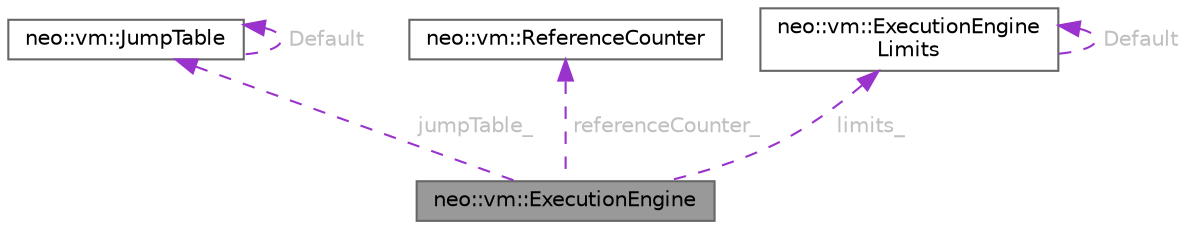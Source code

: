 digraph "neo::vm::ExecutionEngine"
{
 // LATEX_PDF_SIZE
  bgcolor="transparent";
  edge [fontname=Helvetica,fontsize=10,labelfontname=Helvetica,labelfontsize=10];
  node [fontname=Helvetica,fontsize=10,shape=box,height=0.2,width=0.4];
  Node1 [id="Node000001",label="neo::vm::ExecutionEngine",height=0.2,width=0.4,color="gray40", fillcolor="grey60", style="filled", fontcolor="black",tooltip="Represents an execution engine."];
  Node2 -> Node1 [id="edge1_Node000001_Node000002",dir="back",color="darkorchid3",style="dashed",tooltip=" ",label=<<TABLE CELLBORDER="0" BORDER="0"><TR><TD VALIGN="top" ALIGN="LEFT" CELLPADDING="1" CELLSPACING="0">jumpTable_</TD></TR>
</TABLE>> ,fontcolor="grey" ];
  Node2 [id="Node000002",label="neo::vm::JumpTable",height=0.2,width=0.4,color="gray40", fillcolor="white", style="filled",URL="$classneo_1_1vm_1_1_jump_table.html",tooltip="Represents a jump table for the VM."];
  Node2 -> Node2 [id="edge2_Node000002_Node000002",dir="back",color="darkorchid3",style="dashed",tooltip=" ",label=<<TABLE CELLBORDER="0" BORDER="0"><TR><TD VALIGN="top" ALIGN="LEFT" CELLPADDING="1" CELLSPACING="0">Default</TD></TR>
</TABLE>> ,fontcolor="grey" ];
  Node3 -> Node1 [id="edge3_Node000001_Node000003",dir="back",color="darkorchid3",style="dashed",tooltip=" ",label=<<TABLE CELLBORDER="0" BORDER="0"><TR><TD VALIGN="top" ALIGN="LEFT" CELLPADDING="1" CELLSPACING="0">referenceCounter_</TD></TR>
</TABLE>> ,fontcolor="grey" ];
  Node3 [id="Node000003",label="neo::vm::ReferenceCounter",height=0.2,width=0.4,color="gray40", fillcolor="white", style="filled",URL="$classneo_1_1vm_1_1_reference_counter.html",tooltip="Represents a reference counter for stack items."];
  Node4 -> Node1 [id="edge4_Node000001_Node000004",dir="back",color="darkorchid3",style="dashed",tooltip=" ",label=<<TABLE CELLBORDER="0" BORDER="0"><TR><TD VALIGN="top" ALIGN="LEFT" CELLPADDING="1" CELLSPACING="0">limits_</TD></TR>
</TABLE>> ,fontcolor="grey" ];
  Node4 [id="Node000004",label="neo::vm::ExecutionEngine\lLimits",height=0.2,width=0.4,color="gray40", fillcolor="white", style="filled",URL="$classneo_1_1vm_1_1_execution_engine_limits.html",tooltip="Represents the restrictions on the VM."];
  Node4 -> Node4 [id="edge5_Node000004_Node000004",dir="back",color="darkorchid3",style="dashed",tooltip=" ",label=<<TABLE CELLBORDER="0" BORDER="0"><TR><TD VALIGN="top" ALIGN="LEFT" CELLPADDING="1" CELLSPACING="0">Default</TD></TR>
</TABLE>> ,fontcolor="grey" ];
}
